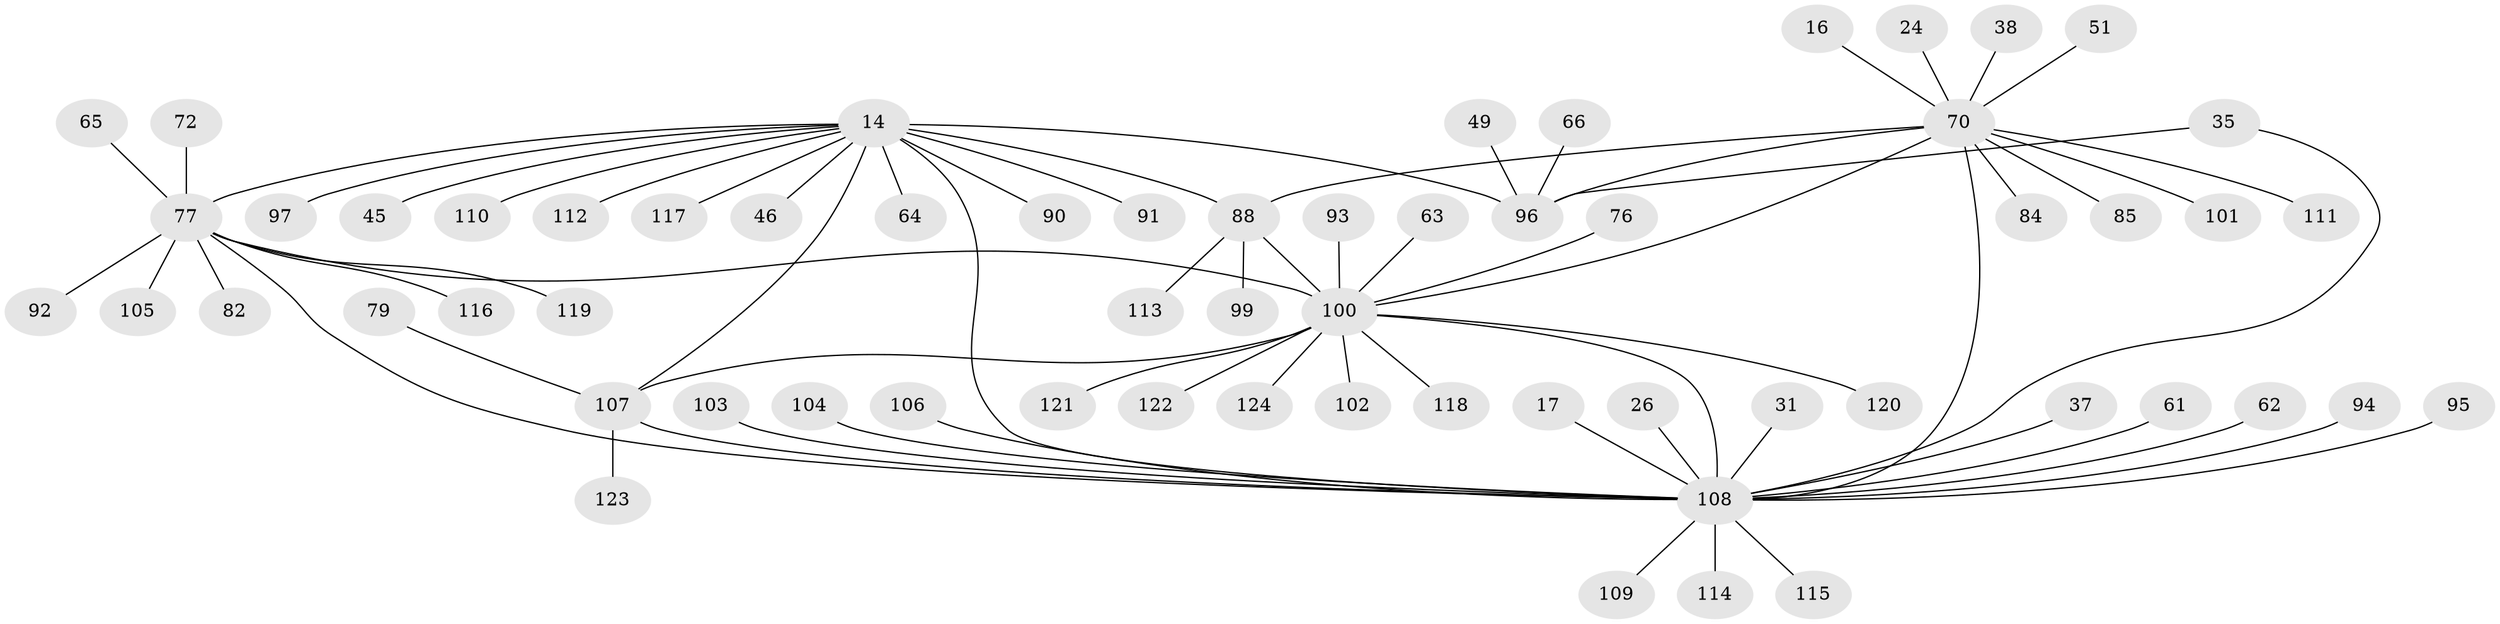 // original degree distribution, {30: 0.008064516129032258, 4: 0.0967741935483871, 12: 0.008064516129032258, 16: 0.008064516129032258, 1: 0.5403225806451613, 2: 0.1774193548387097, 19: 0.008064516129032258, 5: 0.04032258064516129, 3: 0.08870967741935484, 6: 0.024193548387096774}
// Generated by graph-tools (version 1.1) at 2025/48/03/09/25 04:48:51]
// undirected, 62 vertices, 70 edges
graph export_dot {
graph [start="1"]
  node [color=gray90,style=filled];
  14 [super="+10"];
  16;
  17;
  24;
  26;
  31 [super="+19"];
  35;
  37;
  38;
  45;
  46;
  49;
  51;
  61;
  62 [super="+33"];
  63;
  64;
  65;
  66;
  70 [super="+68+55+54"];
  72;
  76;
  77 [super="+53+36+40+48+71+9"];
  79;
  82 [super="+50"];
  84;
  85;
  88 [super="+11"];
  90;
  91;
  92;
  93;
  94;
  95;
  96 [super="+8+80"];
  97;
  99;
  100 [super="+42+98"];
  101;
  102;
  103 [super="+78"];
  104;
  105;
  106 [super="+86"];
  107 [super="+56+73+43+59"];
  108 [super="+75+87+83+1"];
  109;
  110;
  111;
  112 [super="+30"];
  113;
  114;
  115;
  116;
  117;
  118 [super="+81"];
  119;
  120;
  121;
  122;
  123;
  124;
  14 -- 88 [weight=2];
  14 -- 64;
  14 -- 90;
  14 -- 91;
  14 -- 97;
  14 -- 45;
  14 -- 46;
  14 -- 110;
  14 -- 112 [weight=2];
  14 -- 117;
  14 -- 96 [weight=2];
  14 -- 107;
  14 -- 77 [weight=3];
  14 -- 108 [weight=4];
  16 -- 70;
  17 -- 108;
  24 -- 70;
  26 -- 108;
  31 -- 108;
  35 -- 96;
  35 -- 108;
  37 -- 108;
  38 -- 70;
  49 -- 96;
  51 -- 70;
  61 -- 108;
  62 -- 108;
  63 -- 100;
  65 -- 77;
  66 -- 96;
  70 -- 88;
  70 -- 96;
  70 -- 101;
  70 -- 108 [weight=5];
  70 -- 85;
  70 -- 84;
  70 -- 111;
  70 -- 100;
  72 -- 77 [weight=2];
  76 -- 100;
  77 -- 116;
  77 -- 105;
  77 -- 92;
  77 -- 82;
  77 -- 119;
  77 -- 108 [weight=2];
  77 -- 100 [weight=3];
  79 -- 107;
  88 -- 99;
  88 -- 113;
  88 -- 100;
  93 -- 100;
  94 -- 108;
  95 -- 108;
  100 -- 108 [weight=2];
  100 -- 102;
  100 -- 107 [weight=2];
  100 -- 124;
  100 -- 118;
  100 -- 121;
  100 -- 122;
  100 -- 120;
  103 -- 108;
  104 -- 108;
  106 -- 108;
  107 -- 123;
  107 -- 108;
  108 -- 114;
  108 -- 115;
  108 -- 109;
}
